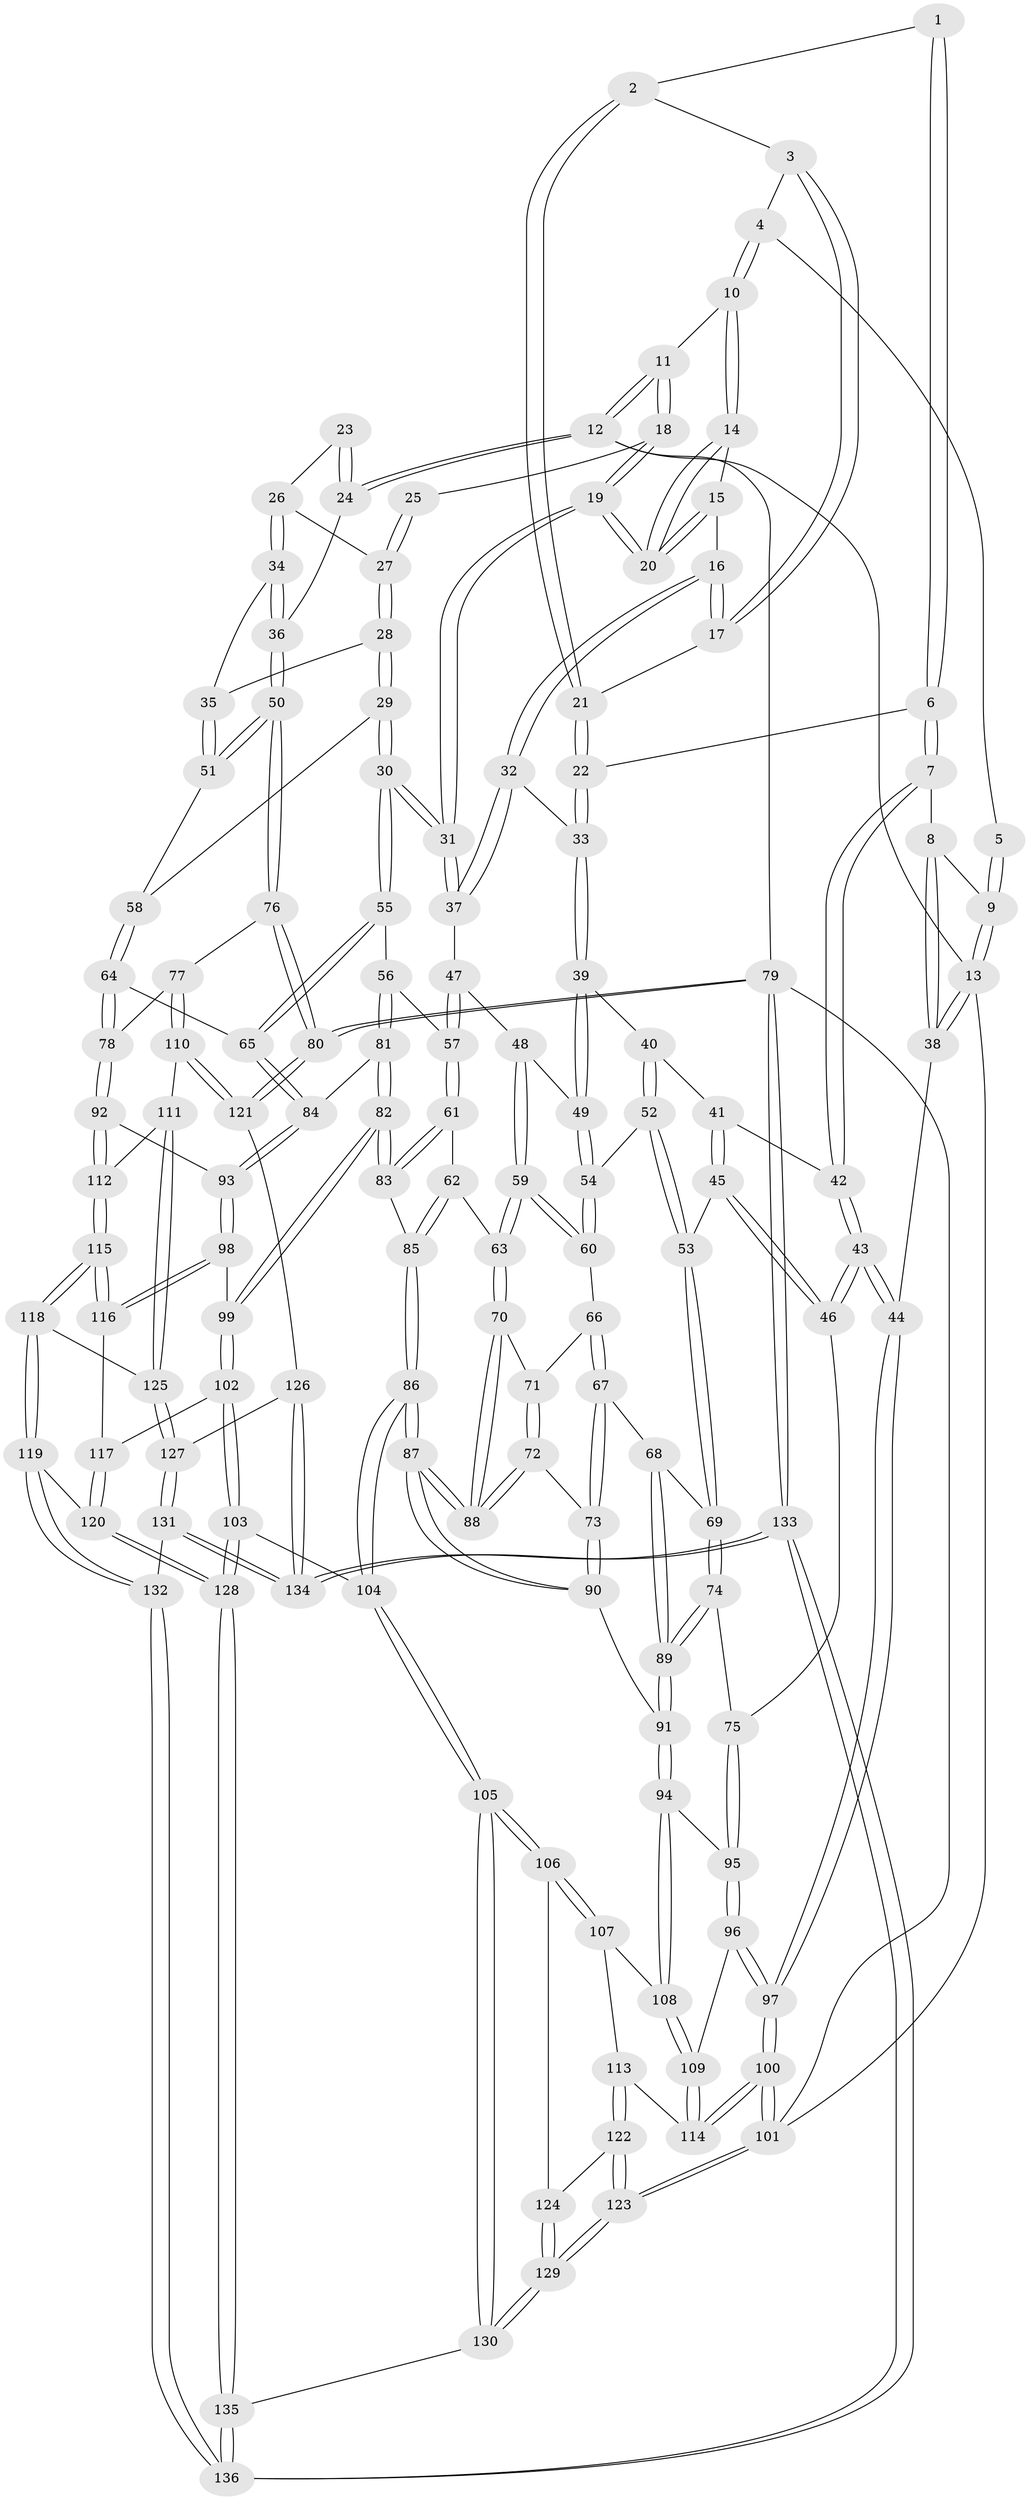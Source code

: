 // Generated by graph-tools (version 1.1) at 2025/27/03/09/25 03:27:17]
// undirected, 136 vertices, 337 edges
graph export_dot {
graph [start="1"]
  node [color=gray90,style=filled];
  1 [pos="+0.20616741012861298+0"];
  2 [pos="+0.3769213418687438+0.0578403305943916"];
  3 [pos="+0.48817444373439595+0"];
  4 [pos="+0.5637545922536263+0"];
  5 [pos="+0.2022781144161156+0"];
  6 [pos="+0.20121778403260757+0.11408348613047713"];
  7 [pos="+0.17651405562329947+0.1328975092695343"];
  8 [pos="+0.08585612848879347+0.12523143363985276"];
  9 [pos="+0+0"];
  10 [pos="+0.6730035049592482+0"];
  11 [pos="+0.7420383552358053+0"];
  12 [pos="+1+0"];
  13 [pos="+0+0"];
  14 [pos="+0.6691955556828934+0"];
  15 [pos="+0.5847407466714832+0.13740929544915745"];
  16 [pos="+0.5135109060658768+0.15237509388423248"];
  17 [pos="+0.4892362569530241+0.08849875781230976"];
  18 [pos="+0.8317686434377468+0.019220482551027828"];
  19 [pos="+0.7300980835225224+0.25294918089773283"];
  20 [pos="+0.6884462133633505+0.20077480934276512"];
  21 [pos="+0.35437663750788784+0.10814262474895212"];
  22 [pos="+0.31589117886421825+0.15423198077035746"];
  23 [pos="+0.9791872601290295+0.07999982423625124"];
  24 [pos="+1+0"];
  25 [pos="+0.8684617126259131+0.04879983566164459"];
  26 [pos="+0.9540178865430187+0.17559545374087776"];
  27 [pos="+0.8934518843708941+0.15008194224608673"];
  28 [pos="+0.7912000460539785+0.305577492078977"];
  29 [pos="+0.7699444625437434+0.3174249954275563"];
  30 [pos="+0.7464512483238761+0.3200911450160336"];
  31 [pos="+0.7433454293298312+0.31694293924506073"];
  32 [pos="+0.47212316584701497+0.21861971810300337"];
  33 [pos="+0.34747230092183884+0.19555542102392398"];
  34 [pos="+0.9777100721775364+0.2266100090002827"];
  35 [pos="+0.9189419150972755+0.2657452809151985"];
  36 [pos="+1+0.24708640733325193"];
  37 [pos="+0.5208129702589502+0.3155943444459082"];
  38 [pos="+0+0.269352196492589"];
  39 [pos="+0.3187682422661277+0.30438360405228576"];
  40 [pos="+0.24152190445589697+0.3315065530441185"];
  41 [pos="+0.1750526772294866+0.21151201448657359"];
  42 [pos="+0.16826759053763493+0.17268777771692428"];
  43 [pos="+0+0.4201589942330642"];
  44 [pos="+0+0.40777277161357"];
  45 [pos="+0.10502874970549853+0.4148748343210452"];
  46 [pos="+0+0.42875710988736915"];
  47 [pos="+0.4939825151016033+0.35371752019800945"];
  48 [pos="+0.4519022116005954+0.377931477587949"];
  49 [pos="+0.3677053359633651+0.36640386076079806"];
  50 [pos="+1+0.4469468575345616"];
  51 [pos="+1+0.416778424223803"];
  52 [pos="+0.19456011249697563+0.3993772307278764"];
  53 [pos="+0.13903210267016758+0.4193717004007258"];
  54 [pos="+0.30875907153754456+0.45501958289224914"];
  55 [pos="+0.731081431054855+0.4485769714466005"];
  56 [pos="+0.585552896427604+0.5018739290116616"];
  57 [pos="+0.566043345141336+0.5052721092257192"];
  58 [pos="+0.9535399636687382+0.4153185826781876"];
  59 [pos="+0.43158823020066456+0.4857746464866279"];
  60 [pos="+0.3095636704235969+0.4573822637806775"];
  61 [pos="+0.5648475016870608+0.5063962966706793"];
  62 [pos="+0.4677145334039962+0.5354472490434049"];
  63 [pos="+0.44536587742129774+0.5281011177706568"];
  64 [pos="+0.8802905991696081+0.5463831406545262"];
  65 [pos="+0.739110849964554+0.46768389959237944"];
  66 [pos="+0.30878378765220466+0.4634105766001557"];
  67 [pos="+0.24814950245812692+0.5545450896005878"];
  68 [pos="+0.22708349027546948+0.5515989857573346"];
  69 [pos="+0.1975983505269405+0.5242690475414661"];
  70 [pos="+0.3892081621685793+0.5700274082549927"];
  71 [pos="+0.33705776188076186+0.5151518461231529"];
  72 [pos="+0.2797788576992662+0.5868048533546736"];
  73 [pos="+0.2671775882438678+0.5744692222110929"];
  74 [pos="+0.1066732386901341+0.5939184454687061"];
  75 [pos="+0.006719649655982837+0.5060156823417317"];
  76 [pos="+1+0.6031536440259705"];
  77 [pos="+0.9785354461307653+0.6387281595368278"];
  78 [pos="+0.9394234553765461+0.6287033228487525"];
  79 [pos="+1+1"];
  80 [pos="+1+0.9238552401217816"];
  81 [pos="+0.6399266716892286+0.6229781254781154"];
  82 [pos="+0.5726103620035369+0.6590753939778372"];
  83 [pos="+0.5705911089879172+0.6561514716244067"];
  84 [pos="+0.7164999872423645+0.6042894331385836"];
  85 [pos="+0.4941892802158737+0.6131955256730431"];
  86 [pos="+0.35184951199864906+0.7273591556131912"];
  87 [pos="+0.3406605991278893+0.7053360935275982"];
  88 [pos="+0.3388241622166053+0.6621442592702158"];
  89 [pos="+0.14667861220664002+0.6580983832574835"];
  90 [pos="+0.17869297995144262+0.6692045763344681"];
  91 [pos="+0.1472763666836918+0.6631535004056804"];
  92 [pos="+0.7925652537102567+0.7010241172105309"];
  93 [pos="+0.7670411967697474+0.7012710179909462"];
  94 [pos="+0.1320307712798108+0.6849746432459645"];
  95 [pos="+0.04391309196521987+0.6762209631727887"];
  96 [pos="+0+0.7421004613892233"];
  97 [pos="+0+0.7432379221271482"];
  98 [pos="+0.7548199859833924+0.7160580436214985"];
  99 [pos="+0.5709300037430531+0.67701334328429"];
  100 [pos="+0+1"];
  101 [pos="+0+1"];
  102 [pos="+0.5345377001901224+0.7920824525090185"];
  103 [pos="+0.5261801262141144+0.8002072026698261"];
  104 [pos="+0.37260571116392155+0.8071953007323199"];
  105 [pos="+0.37085233487603325+0.8096989131080256"];
  106 [pos="+0.26860135344650965+0.8221019566844767"];
  107 [pos="+0.12989013261003024+0.7406320557612903"];
  108 [pos="+0.12734654459234968+0.728714301421226"];
  109 [pos="+0+0.7570049150783346"];
  110 [pos="+0.9226716668156306+0.8222405579175605"];
  111 [pos="+0.9179423850775206+0.8226564965798963"];
  112 [pos="+0.8692776202790936+0.805742947298424"];
  113 [pos="+0.09271351489340746+0.8276036658724328"];
  114 [pos="+0.07637900014971327+0.8273588107205043"];
  115 [pos="+0.7979443641671305+0.8529180532671234"];
  116 [pos="+0.7433724808379512+0.7361941148065135"];
  117 [pos="+0.6997690374353219+0.7733048954763024"];
  118 [pos="+0.783099930105854+0.9068983107952652"];
  119 [pos="+0.7502638660203917+0.9277075274292993"];
  120 [pos="+0.7182608716801244+0.9154742786088755"];
  121 [pos="+1+0.885771772361708"];
  122 [pos="+0.1103911678515929+0.848843761934023"];
  123 [pos="+0+1"];
  124 [pos="+0.1601280886273168+0.882683477022794"];
  125 [pos="+0.8461314655939813+0.9132712986971936"];
  126 [pos="+0.9592575220160355+0.9216135654853378"];
  127 [pos="+0.884875467671485+0.9485908949761934"];
  128 [pos="+0.6052461714388515+0.9325968164665615"];
  129 [pos="+0.11779988134246266+1"];
  130 [pos="+0.34043248261061515+1"];
  131 [pos="+0.8798658573203958+0.9898406947413212"];
  132 [pos="+0.7566700938791424+0.9567135428419613"];
  133 [pos="+0.9127925253992959+1"];
  134 [pos="+0.9090417063719854+1"];
  135 [pos="+0.5155751508507302+1"];
  136 [pos="+0.7861548685452733+1"];
  1 -- 2;
  1 -- 6;
  1 -- 6;
  2 -- 3;
  2 -- 21;
  2 -- 21;
  3 -- 4;
  3 -- 17;
  3 -- 17;
  4 -- 5;
  4 -- 10;
  4 -- 10;
  5 -- 9;
  5 -- 9;
  6 -- 7;
  6 -- 7;
  6 -- 22;
  7 -- 8;
  7 -- 42;
  7 -- 42;
  8 -- 9;
  8 -- 38;
  8 -- 38;
  9 -- 13;
  9 -- 13;
  10 -- 11;
  10 -- 14;
  10 -- 14;
  11 -- 12;
  11 -- 12;
  11 -- 18;
  11 -- 18;
  12 -- 13;
  12 -- 24;
  12 -- 24;
  12 -- 79;
  13 -- 38;
  13 -- 38;
  13 -- 101;
  14 -- 15;
  14 -- 20;
  14 -- 20;
  15 -- 16;
  15 -- 20;
  15 -- 20;
  16 -- 17;
  16 -- 17;
  16 -- 32;
  16 -- 32;
  17 -- 21;
  18 -- 19;
  18 -- 19;
  18 -- 25;
  19 -- 20;
  19 -- 20;
  19 -- 31;
  19 -- 31;
  21 -- 22;
  21 -- 22;
  22 -- 33;
  22 -- 33;
  23 -- 24;
  23 -- 24;
  23 -- 26;
  24 -- 36;
  25 -- 27;
  25 -- 27;
  26 -- 27;
  26 -- 34;
  26 -- 34;
  27 -- 28;
  27 -- 28;
  28 -- 29;
  28 -- 29;
  28 -- 35;
  29 -- 30;
  29 -- 30;
  29 -- 58;
  30 -- 31;
  30 -- 31;
  30 -- 55;
  30 -- 55;
  31 -- 37;
  31 -- 37;
  32 -- 33;
  32 -- 37;
  32 -- 37;
  33 -- 39;
  33 -- 39;
  34 -- 35;
  34 -- 36;
  34 -- 36;
  35 -- 51;
  35 -- 51;
  36 -- 50;
  36 -- 50;
  37 -- 47;
  38 -- 44;
  39 -- 40;
  39 -- 49;
  39 -- 49;
  40 -- 41;
  40 -- 52;
  40 -- 52;
  41 -- 42;
  41 -- 45;
  41 -- 45;
  42 -- 43;
  42 -- 43;
  43 -- 44;
  43 -- 44;
  43 -- 46;
  43 -- 46;
  44 -- 97;
  44 -- 97;
  45 -- 46;
  45 -- 46;
  45 -- 53;
  46 -- 75;
  47 -- 48;
  47 -- 57;
  47 -- 57;
  48 -- 49;
  48 -- 59;
  48 -- 59;
  49 -- 54;
  49 -- 54;
  50 -- 51;
  50 -- 51;
  50 -- 76;
  50 -- 76;
  51 -- 58;
  52 -- 53;
  52 -- 53;
  52 -- 54;
  53 -- 69;
  53 -- 69;
  54 -- 60;
  54 -- 60;
  55 -- 56;
  55 -- 65;
  55 -- 65;
  56 -- 57;
  56 -- 81;
  56 -- 81;
  57 -- 61;
  57 -- 61;
  58 -- 64;
  58 -- 64;
  59 -- 60;
  59 -- 60;
  59 -- 63;
  59 -- 63;
  60 -- 66;
  61 -- 62;
  61 -- 83;
  61 -- 83;
  62 -- 63;
  62 -- 85;
  62 -- 85;
  63 -- 70;
  63 -- 70;
  64 -- 65;
  64 -- 78;
  64 -- 78;
  65 -- 84;
  65 -- 84;
  66 -- 67;
  66 -- 67;
  66 -- 71;
  67 -- 68;
  67 -- 73;
  67 -- 73;
  68 -- 69;
  68 -- 89;
  68 -- 89;
  69 -- 74;
  69 -- 74;
  70 -- 71;
  70 -- 88;
  70 -- 88;
  71 -- 72;
  71 -- 72;
  72 -- 73;
  72 -- 88;
  72 -- 88;
  73 -- 90;
  73 -- 90;
  74 -- 75;
  74 -- 89;
  74 -- 89;
  75 -- 95;
  75 -- 95;
  76 -- 77;
  76 -- 80;
  76 -- 80;
  77 -- 78;
  77 -- 110;
  77 -- 110;
  78 -- 92;
  78 -- 92;
  79 -- 80;
  79 -- 80;
  79 -- 133;
  79 -- 133;
  79 -- 101;
  80 -- 121;
  80 -- 121;
  81 -- 82;
  81 -- 82;
  81 -- 84;
  82 -- 83;
  82 -- 83;
  82 -- 99;
  82 -- 99;
  83 -- 85;
  84 -- 93;
  84 -- 93;
  85 -- 86;
  85 -- 86;
  86 -- 87;
  86 -- 87;
  86 -- 104;
  86 -- 104;
  87 -- 88;
  87 -- 88;
  87 -- 90;
  87 -- 90;
  89 -- 91;
  89 -- 91;
  90 -- 91;
  91 -- 94;
  91 -- 94;
  92 -- 93;
  92 -- 112;
  92 -- 112;
  93 -- 98;
  93 -- 98;
  94 -- 95;
  94 -- 108;
  94 -- 108;
  95 -- 96;
  95 -- 96;
  96 -- 97;
  96 -- 97;
  96 -- 109;
  97 -- 100;
  97 -- 100;
  98 -- 99;
  98 -- 116;
  98 -- 116;
  99 -- 102;
  99 -- 102;
  100 -- 101;
  100 -- 101;
  100 -- 114;
  100 -- 114;
  101 -- 123;
  101 -- 123;
  102 -- 103;
  102 -- 103;
  102 -- 117;
  103 -- 104;
  103 -- 128;
  103 -- 128;
  104 -- 105;
  104 -- 105;
  105 -- 106;
  105 -- 106;
  105 -- 130;
  105 -- 130;
  106 -- 107;
  106 -- 107;
  106 -- 124;
  107 -- 108;
  107 -- 113;
  108 -- 109;
  108 -- 109;
  109 -- 114;
  109 -- 114;
  110 -- 111;
  110 -- 121;
  110 -- 121;
  111 -- 112;
  111 -- 125;
  111 -- 125;
  112 -- 115;
  112 -- 115;
  113 -- 114;
  113 -- 122;
  113 -- 122;
  115 -- 116;
  115 -- 116;
  115 -- 118;
  115 -- 118;
  116 -- 117;
  117 -- 120;
  117 -- 120;
  118 -- 119;
  118 -- 119;
  118 -- 125;
  119 -- 120;
  119 -- 132;
  119 -- 132;
  120 -- 128;
  120 -- 128;
  121 -- 126;
  122 -- 123;
  122 -- 123;
  122 -- 124;
  123 -- 129;
  123 -- 129;
  124 -- 129;
  124 -- 129;
  125 -- 127;
  125 -- 127;
  126 -- 127;
  126 -- 134;
  126 -- 134;
  127 -- 131;
  127 -- 131;
  128 -- 135;
  128 -- 135;
  129 -- 130;
  129 -- 130;
  130 -- 135;
  131 -- 132;
  131 -- 134;
  131 -- 134;
  132 -- 136;
  132 -- 136;
  133 -- 134;
  133 -- 134;
  133 -- 136;
  133 -- 136;
  135 -- 136;
  135 -- 136;
}
